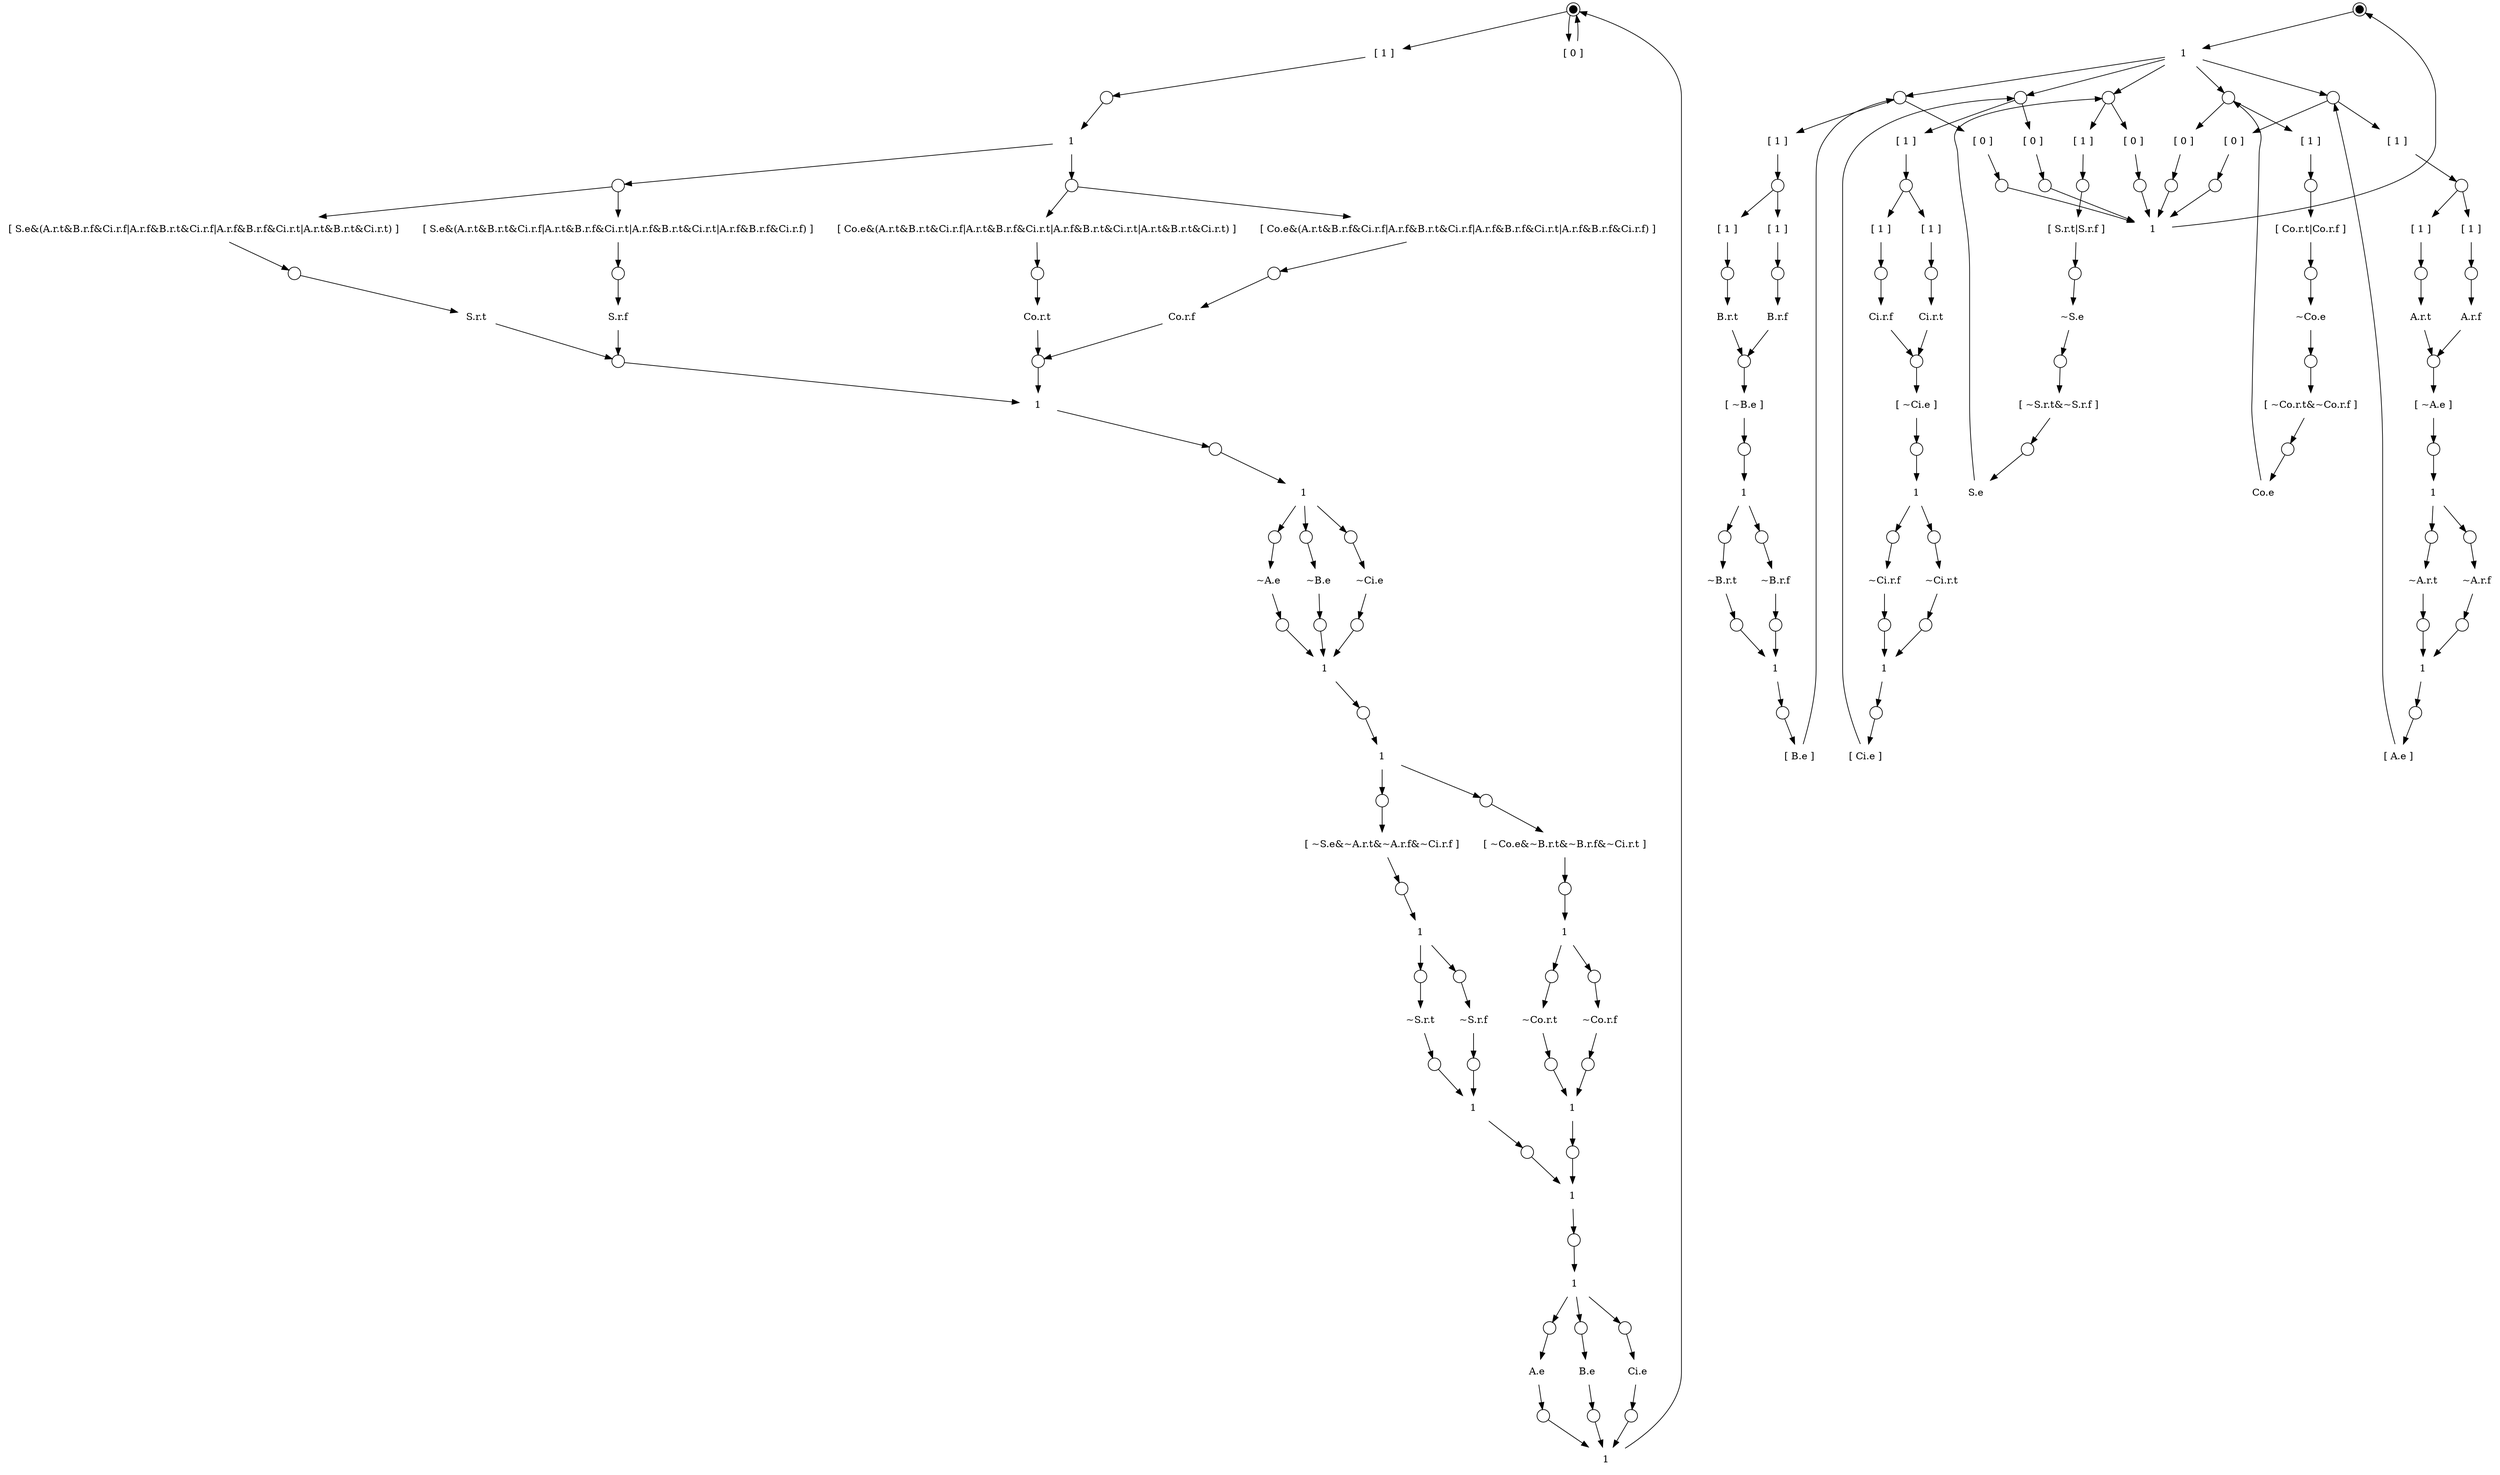 digraph model
{
	subgraph wchb_FA
	{
		graph["label"="" "variables"="Ci.r.t,Ci.r.f,Ci.e,A.r.t,A.r.f,A.e,B.r.t,B.r.f,B.e,S.r.t,S.r.f,S.e,Co.r.t,Co.r.f,Co.e" "type"="local" "elaborate"="true" "reset"="~Ci.r.t&~Ci.r.f&Ci.e&~A.r.t&~A.r.f&A.e&~B.r.t&~B.r.f&B.e&~S.r.t&~S.r.f&S.e&~Co.r.t&~Co.r.f&Co.e"];
		S0["shape"="circle" "width"="0.15" "peripheries"="2" "style"="filled" "fillcolor"="#000000" "label"=""];
		T0["shape"="plaintext" "label"="[ 1 ]"];
		S0->T0;
		S1["shape"="circle" "width"="0.25" "label"=""];
		T0->S1;
		T1["shape"="plaintext" "label"="1"];
		S1->T1;
		S2["shape"="circle" "width"="0.25" "label"=""];
		T1->S2;
		T2["shape"="plaintext" "label"="[ S.e&(A.r.t&B.r.f&Ci.r.f|A.r.f&B.r.t&Ci.r.f|A.r.f&B.r.f&Ci.r.t|A.r.t&B.r.t&Ci.r.t) ]"];
		S2->T2;
		S3["shape"="circle" "width"="0.25" "label"=""];
		T2->S3;
		T3["shape"="plaintext" "label"="S.r.t"];
		S3->T3;
		T4["shape"="plaintext" "label"="[ S.e&(A.r.t&B.r.t&Ci.r.f|A.r.t&B.r.f&Ci.r.t|A.r.f&B.r.t&Ci.r.t|A.r.f&B.r.f&Ci.r.f) ]"];
		S2->T4;
		S4["shape"="circle" "width"="0.25" "label"=""];
		T4->S4;
		T5["shape"="plaintext" "label"="S.r.f"];
		S4->T5;
		S5["shape"="circle" "width"="0.25" "label"=""];
		T3->S5;
		T5->S5;
		S6["shape"="circle" "width"="0.25" "label"=""];
		T1->S6;
		T6["shape"="plaintext" "label"="[ Co.e&(A.r.t&B.r.t&Ci.r.f|A.r.t&B.r.f&Ci.r.t|A.r.f&B.r.t&Ci.r.t|A.r.t&B.r.t&Ci.r.t) ]"];
		S6->T6;
		S7["shape"="circle" "width"="0.25" "label"=""];
		T6->S7;
		T7["shape"="plaintext" "label"="Co.r.t"];
		S7->T7;
		T8["shape"="plaintext" "label"="[ Co.e&(A.r.t&B.r.f&Ci.r.f|A.r.f&B.r.t&Ci.r.f|A.r.f&B.r.f&Ci.r.t|A.r.f&B.r.f&Ci.r.f) ]"];
		S6->T8;
		S8["shape"="circle" "width"="0.25" "label"=""];
		T8->S8;
		T9["shape"="plaintext" "label"="Co.r.f"];
		S8->T9;
		S9["shape"="circle" "width"="0.25" "label"=""];
		T7->S9;
		T9->S9;
		T10["shape"="plaintext" "label"="1"];
		S5->T10;
		S9->T10;
		S10["shape"="circle" "width"="0.25" "label"=""];
		T10->S10;
		T11["shape"="plaintext" "label"="1"];
		S10->T11;
		S11["shape"="circle" "width"="0.25" "label"=""];
		T11->S11;
		T12["shape"="plaintext" "label"="~A.e"];
		S11->T12;
		S12["shape"="circle" "width"="0.25" "label"=""];
		T12->S12;
		S13["shape"="circle" "width"="0.25" "label"=""];
		T11->S13;
		T13["shape"="plaintext" "label"="~B.e"];
		S13->T13;
		S14["shape"="circle" "width"="0.25" "label"=""];
		T13->S14;
		S15["shape"="circle" "width"="0.25" "label"=""];
		T11->S15;
		T14["shape"="plaintext" "label"="~Ci.e"];
		S15->T14;
		S16["shape"="circle" "width"="0.25" "label"=""];
		T14->S16;
		T15["shape"="plaintext" "label"="1"];
		S12->T15;
		S14->T15;
		S16->T15;
		S17["shape"="circle" "width"="0.25" "label"=""];
		T15->S17;
		T16["shape"="plaintext" "label"="1"];
		S17->T16;
		S18["shape"="circle" "width"="0.25" "label"=""];
		T16->S18;
		T17["shape"="plaintext" "label"="[ ~S.e&~A.r.t&~A.r.f&~Ci.r.f ]"];
		S18->T17;
		S19["shape"="circle" "width"="0.25" "label"=""];
		T17->S19;
		T18["shape"="plaintext" "label"="1"];
		S19->T18;
		S20["shape"="circle" "width"="0.25" "label"=""];
		T18->S20;
		T19["shape"="plaintext" "label"="~S.r.t"];
		S20->T19;
		S21["shape"="circle" "width"="0.25" "label"=""];
		T19->S21;
		S22["shape"="circle" "width"="0.25" "label"=""];
		T18->S22;
		T20["shape"="plaintext" "label"="~S.r.f"];
		S22->T20;
		S23["shape"="circle" "width"="0.25" "label"=""];
		T20->S23;
		T21["shape"="plaintext" "label"="1"];
		S21->T21;
		S23->T21;
		S24["shape"="circle" "width"="0.25" "label"=""];
		T21->S24;
		S25["shape"="circle" "width"="0.25" "label"=""];
		T16->S25;
		T22["shape"="plaintext" "label"="[ ~Co.e&~B.r.t&~B.r.f&~Ci.r.t ]"];
		S25->T22;
		S26["shape"="circle" "width"="0.25" "label"=""];
		T22->S26;
		T23["shape"="plaintext" "label"="1"];
		S26->T23;
		S27["shape"="circle" "width"="0.25" "label"=""];
		T23->S27;
		T24["shape"="plaintext" "label"="~Co.r.t"];
		S27->T24;
		S28["shape"="circle" "width"="0.25" "label"=""];
		T24->S28;
		S29["shape"="circle" "width"="0.25" "label"=""];
		T23->S29;
		T25["shape"="plaintext" "label"="~Co.r.f"];
		S29->T25;
		S30["shape"="circle" "width"="0.25" "label"=""];
		T25->S30;
		T26["shape"="plaintext" "label"="1"];
		S28->T26;
		S30->T26;
		S31["shape"="circle" "width"="0.25" "label"=""];
		T26->S31;
		T27["shape"="plaintext" "label"="1"];
		S24->T27;
		S31->T27;
		S32["shape"="circle" "width"="0.25" "label"=""];
		T27->S32;
		T28["shape"="plaintext" "label"="1"];
		S32->T28;
		S33["shape"="circle" "width"="0.25" "label"=""];
		T28->S33;
		T29["shape"="plaintext" "label"="A.e"];
		S33->T29;
		S34["shape"="circle" "width"="0.25" "label"=""];
		T29->S34;
		S35["shape"="circle" "width"="0.25" "label"=""];
		T28->S35;
		T30["shape"="plaintext" "label"="B.e"];
		S35->T30;
		S36["shape"="circle" "width"="0.25" "label"=""];
		T30->S36;
		S37["shape"="circle" "width"="0.25" "label"=""];
		T28->S37;
		T31["shape"="plaintext" "label"="Ci.e"];
		S37->T31;
		S38["shape"="circle" "width"="0.25" "label"=""];
		T31->S38;
		T32["shape"="plaintext" "label"="1"];
		S34->T32;
		S36->T32;
		S38->T32;
		T32->S0;
		T33["shape"="plaintext" "label"="[ 0 ]"];
		S0->T33;
		T33->S0;
	}
	subgraph environment
	{
		graph["label"="" "variables"="Ci.r.t,Ci.r.f,Ci.e,A.r.t,A.r.f,A.e,B.r.t,B.r.f,B.e,S.r.t,S.r.f,S.e,Co.r.t,Co.r.f,Co.e" "type"="remote" "elaborate"="false" "reset"="~Ci.r.t&~Ci.r.f&Ci.e&~A.r.t&~A.r.f&A.e&~B.r.t&~B.r.f&B.e&~S.r.t&~S.r.f&S.e&~Co.r.t&~Co.r.f&Co.e"];
		S39["shape"="circle" "width"="0.15" "peripheries"="2" "style"="filled" "fillcolor"="#000000" "label"=""];
		T34["shape"="plaintext" "label"="1"];
		S39->T34;
		S40["shape"="circle" "width"="0.25" "label"=""];
		T34->S40;
		T35["shape"="plaintext" "label"="[ 1 ]"];
		S40->T35;
		S41["shape"="circle" "width"="0.25" "label"=""];
		T35->S41;
		T36["shape"="plaintext" "label"="[ S.r.t|S.r.f ]"];
		S41->T36;
		S42["shape"="circle" "width"="0.25" "label"=""];
		T36->S42;
		T37["shape"="plaintext" "label"="~S.e"];
		S42->T37;
		S43["shape"="circle" "width"="0.25" "label"=""];
		T37->S43;
		T38["shape"="plaintext" "label"="[ ~S.r.t&~S.r.f ]"];
		S43->T38;
		S44["shape"="circle" "width"="0.25" "label"=""];
		T38->S44;
		T39["shape"="plaintext" "label"="S.e"];
		S44->T39;
		T39->S40;
		T40["shape"="plaintext" "label"="[ 0 ]"];
		S40->T40;
		S45["shape"="circle" "width"="0.25" "label"=""];
		T40->S45;
		S46["shape"="circle" "width"="0.25" "label"=""];
		T34->S46;
		T41["shape"="plaintext" "label"="[ 1 ]"];
		S46->T41;
		S47["shape"="circle" "width"="0.25" "label"=""];
		T41->S47;
		T42["shape"="plaintext" "label"="[ Co.r.t|Co.r.f ]"];
		S47->T42;
		S48["shape"="circle" "width"="0.25" "label"=""];
		T42->S48;
		T43["shape"="plaintext" "label"="~Co.e"];
		S48->T43;
		S49["shape"="circle" "width"="0.25" "label"=""];
		T43->S49;
		T44["shape"="plaintext" "label"="[ ~Co.r.t&~Co.r.f ]"];
		S49->T44;
		S50["shape"="circle" "width"="0.25" "label"=""];
		T44->S50;
		T45["shape"="plaintext" "label"="Co.e"];
		S50->T45;
		T45->S46;
		T46["shape"="plaintext" "label"="[ 0 ]"];
		S46->T46;
		S51["shape"="circle" "width"="0.25" "label"=""];
		T46->S51;
		S52["shape"="circle" "width"="0.25" "label"=""];
		T34->S52;
		T47["shape"="plaintext" "label"="[ 1 ]"];
		S52->T47;
		S53["shape"="circle" "width"="0.25" "label"=""];
		T47->S53;
		T48["shape"="plaintext" "label"="[ 1 ]"];
		S53->T48;
		S54["shape"="circle" "width"="0.25" "label"=""];
		T48->S54;
		T49["shape"="plaintext" "label"="A.r.t"];
		S54->T49;
		T50["shape"="plaintext" "label"="[ 1 ]"];
		S53->T50;
		S55["shape"="circle" "width"="0.25" "label"=""];
		T50->S55;
		T51["shape"="plaintext" "label"="A.r.f"];
		S55->T51;
		S56["shape"="circle" "width"="0.25" "label"=""];
		T49->S56;
		T51->S56;
		T52["shape"="plaintext" "label"="[ ~A.e ]"];
		S56->T52;
		S57["shape"="circle" "width"="0.25" "label"=""];
		T52->S57;
		T53["shape"="plaintext" "label"="1"];
		S57->T53;
		S58["shape"="circle" "width"="0.25" "label"=""];
		T53->S58;
		T54["shape"="plaintext" "label"="~A.r.t"];
		S58->T54;
		S59["shape"="circle" "width"="0.25" "label"=""];
		T54->S59;
		S60["shape"="circle" "width"="0.25" "label"=""];
		T53->S60;
		T55["shape"="plaintext" "label"="~A.r.f"];
		S60->T55;
		S61["shape"="circle" "width"="0.25" "label"=""];
		T55->S61;
		T56["shape"="plaintext" "label"="1"];
		S59->T56;
		S61->T56;
		S62["shape"="circle" "width"="0.25" "label"=""];
		T56->S62;
		T57["shape"="plaintext" "label"="[ A.e ]"];
		S62->T57;
		T57->S52;
		T58["shape"="plaintext" "label"="[ 0 ]"];
		S52->T58;
		S63["shape"="circle" "width"="0.25" "label"=""];
		T58->S63;
		S64["shape"="circle" "width"="0.25" "label"=""];
		T34->S64;
		T59["shape"="plaintext" "label"="[ 1 ]"];
		S64->T59;
		S65["shape"="circle" "width"="0.25" "label"=""];
		T59->S65;
		T60["shape"="plaintext" "label"="[ 1 ]"];
		S65->T60;
		S66["shape"="circle" "width"="0.25" "label"=""];
		T60->S66;
		T61["shape"="plaintext" "label"="B.r.t"];
		S66->T61;
		T62["shape"="plaintext" "label"="[ 1 ]"];
		S65->T62;
		S67["shape"="circle" "width"="0.25" "label"=""];
		T62->S67;
		T63["shape"="plaintext" "label"="B.r.f"];
		S67->T63;
		S68["shape"="circle" "width"="0.25" "label"=""];
		T61->S68;
		T63->S68;
		T64["shape"="plaintext" "label"="[ ~B.e ]"];
		S68->T64;
		S69["shape"="circle" "width"="0.25" "label"=""];
		T64->S69;
		T65["shape"="plaintext" "label"="1"];
		S69->T65;
		S70["shape"="circle" "width"="0.25" "label"=""];
		T65->S70;
		T66["shape"="plaintext" "label"="~B.r.t"];
		S70->T66;
		S71["shape"="circle" "width"="0.25" "label"=""];
		T66->S71;
		S72["shape"="circle" "width"="0.25" "label"=""];
		T65->S72;
		T67["shape"="plaintext" "label"="~B.r.f"];
		S72->T67;
		S73["shape"="circle" "width"="0.25" "label"=""];
		T67->S73;
		T68["shape"="plaintext" "label"="1"];
		S71->T68;
		S73->T68;
		S74["shape"="circle" "width"="0.25" "label"=""];
		T68->S74;
		T69["shape"="plaintext" "label"="[ B.e ]"];
		S74->T69;
		T69->S64;
		T70["shape"="plaintext" "label"="[ 0 ]"];
		S64->T70;
		S75["shape"="circle" "width"="0.25" "label"=""];
		T70->S75;
		S76["shape"="circle" "width"="0.25" "label"=""];
		T34->S76;
		T71["shape"="plaintext" "label"="[ 1 ]"];
		S76->T71;
		S77["shape"="circle" "width"="0.25" "label"=""];
		T71->S77;
		T72["shape"="plaintext" "label"="[ 1 ]"];
		S77->T72;
		S78["shape"="circle" "width"="0.25" "label"=""];
		T72->S78;
		T73["shape"="plaintext" "label"="Ci.r.t"];
		S78->T73;
		T74["shape"="plaintext" "label"="[ 1 ]"];
		S77->T74;
		S79["shape"="circle" "width"="0.25" "label"=""];
		T74->S79;
		T75["shape"="plaintext" "label"="Ci.r.f"];
		S79->T75;
		S80["shape"="circle" "width"="0.25" "label"=""];
		T73->S80;
		T75->S80;
		T76["shape"="plaintext" "label"="[ ~Ci.e ]"];
		S80->T76;
		S81["shape"="circle" "width"="0.25" "label"=""];
		T76->S81;
		T77["shape"="plaintext" "label"="1"];
		S81->T77;
		S82["shape"="circle" "width"="0.25" "label"=""];
		T77->S82;
		T78["shape"="plaintext" "label"="~Ci.r.t"];
		S82->T78;
		S83["shape"="circle" "width"="0.25" "label"=""];
		T78->S83;
		S84["shape"="circle" "width"="0.25" "label"=""];
		T77->S84;
		T79["shape"="plaintext" "label"="~Ci.r.f"];
		S84->T79;
		S85["shape"="circle" "width"="0.25" "label"=""];
		T79->S85;
		T80["shape"="plaintext" "label"="1"];
		S83->T80;
		S85->T80;
		S86["shape"="circle" "width"="0.25" "label"=""];
		T80->S86;
		T81["shape"="plaintext" "label"="[ Ci.e ]"];
		S86->T81;
		T81->S76;
		T82["shape"="plaintext" "label"="[ 0 ]"];
		S76->T82;
		S87["shape"="circle" "width"="0.25" "label"=""];
		T82->S87;
		T83["shape"="plaintext" "label"="1"];
		S45->T83;
		S51->T83;
		S63->T83;
		S75->T83;
		S87->T83;
		T83->S39;
	}
}
